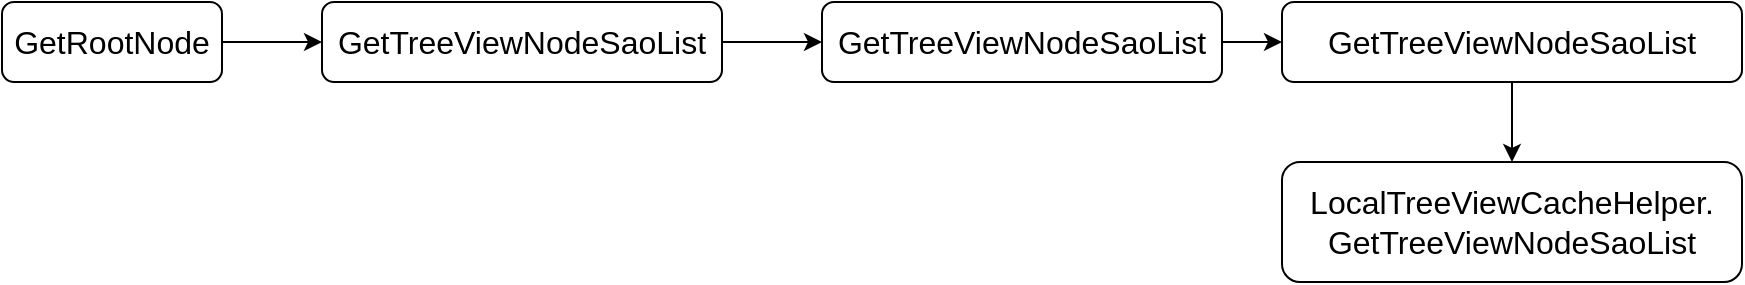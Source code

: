 <mxfile version="21.5.0" type="github">
  <diagram name="Page-1" id="2YBvvXClWsGukQMizWep">
    <mxGraphModel dx="1050" dy="581" grid="1" gridSize="10" guides="1" tooltips="1" connect="1" arrows="1" fold="1" page="1" pageScale="1" pageWidth="850" pageHeight="1100" math="0" shadow="0">
      <root>
        <mxCell id="0" />
        <mxCell id="1" parent="0" />
        <mxCell id="5qoky1nEMj8aCGtvI3eX-6" style="edgeStyle=orthogonalEdgeStyle;rounded=0;orthogonalLoop=1;jettySize=auto;html=1;exitX=1;exitY=0.5;exitDx=0;exitDy=0;" edge="1" parent="1" source="5qoky1nEMj8aCGtvI3eX-1" target="5qoky1nEMj8aCGtvI3eX-2">
          <mxGeometry relative="1" as="geometry" />
        </mxCell>
        <mxCell id="5qoky1nEMj8aCGtvI3eX-1" value="&lt;font style=&quot;font-size: 16px;&quot;&gt;GetRootNode&lt;/font&gt;" style="rounded=1;whiteSpace=wrap;html=1;" vertex="1" parent="1">
          <mxGeometry x="40" y="50" width="110" height="40" as="geometry" />
        </mxCell>
        <mxCell id="5qoky1nEMj8aCGtvI3eX-7" style="edgeStyle=orthogonalEdgeStyle;rounded=0;orthogonalLoop=1;jettySize=auto;html=1;exitX=1;exitY=0.25;exitDx=0;exitDy=0;entryX=0;entryY=0.5;entryDx=0;entryDy=0;" edge="1" parent="1" source="5qoky1nEMj8aCGtvI3eX-2" target="5qoky1nEMj8aCGtvI3eX-3">
          <mxGeometry relative="1" as="geometry">
            <Array as="points">
              <mxPoint x="400" y="70" />
            </Array>
          </mxGeometry>
        </mxCell>
        <mxCell id="5qoky1nEMj8aCGtvI3eX-2" value="&lt;font style=&quot;font-size: 16px;&quot;&gt;GetTreeViewNodeSaoList&lt;/font&gt;" style="rounded=1;whiteSpace=wrap;html=1;" vertex="1" parent="1">
          <mxGeometry x="200" y="50" width="200" height="40" as="geometry" />
        </mxCell>
        <mxCell id="5qoky1nEMj8aCGtvI3eX-5" style="edgeStyle=orthogonalEdgeStyle;rounded=0;orthogonalLoop=1;jettySize=auto;html=1;" edge="1" parent="1" source="5qoky1nEMj8aCGtvI3eX-3" target="5qoky1nEMj8aCGtvI3eX-4">
          <mxGeometry relative="1" as="geometry" />
        </mxCell>
        <mxCell id="5qoky1nEMj8aCGtvI3eX-3" value="&lt;font style=&quot;font-size: 16px;&quot;&gt;GetTreeViewNodeSaoList&lt;/font&gt;" style="rounded=1;whiteSpace=wrap;html=1;" vertex="1" parent="1">
          <mxGeometry x="450" y="50" width="200" height="40" as="geometry" />
        </mxCell>
        <mxCell id="5qoky1nEMj8aCGtvI3eX-9" style="edgeStyle=orthogonalEdgeStyle;rounded=0;orthogonalLoop=1;jettySize=auto;html=1;exitX=0.5;exitY=1;exitDx=0;exitDy=0;entryX=0.5;entryY=0;entryDx=0;entryDy=0;" edge="1" parent="1" source="5qoky1nEMj8aCGtvI3eX-4" target="5qoky1nEMj8aCGtvI3eX-8">
          <mxGeometry relative="1" as="geometry" />
        </mxCell>
        <mxCell id="5qoky1nEMj8aCGtvI3eX-4" value="&lt;font style=&quot;font-size: 16px;&quot;&gt;GetTreeViewNodeSaoList&lt;/font&gt;" style="rounded=1;whiteSpace=wrap;html=1;" vertex="1" parent="1">
          <mxGeometry x="680" y="50" width="230" height="40" as="geometry" />
        </mxCell>
        <mxCell id="5qoky1nEMj8aCGtvI3eX-8" value="&lt;font style=&quot;&quot;&gt;&lt;span style=&quot;font-size: 16px;&quot;&gt;LocalTreeViewCacheHelper.&lt;/span&gt;&lt;br&gt;&lt;span style=&quot;font-size: 16px;&quot;&gt;GetTreeViewNodeSaoList&lt;/span&gt;&lt;/font&gt;" style="rounded=1;whiteSpace=wrap;html=1;" vertex="1" parent="1">
          <mxGeometry x="680" y="130" width="230" height="60" as="geometry" />
        </mxCell>
      </root>
    </mxGraphModel>
  </diagram>
</mxfile>
